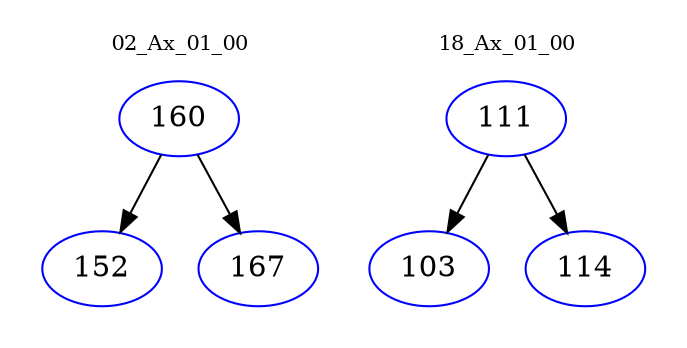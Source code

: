 digraph{
subgraph cluster_0 {
color = white
label = "02_Ax_01_00";
fontsize=10;
T0_160 [label="160", color="blue"]
T0_160 -> T0_152 [color="black"]
T0_152 [label="152", color="blue"]
T0_160 -> T0_167 [color="black"]
T0_167 [label="167", color="blue"]
}
subgraph cluster_1 {
color = white
label = "18_Ax_01_00";
fontsize=10;
T1_111 [label="111", color="blue"]
T1_111 -> T1_103 [color="black"]
T1_103 [label="103", color="blue"]
T1_111 -> T1_114 [color="black"]
T1_114 [label="114", color="blue"]
}
}
